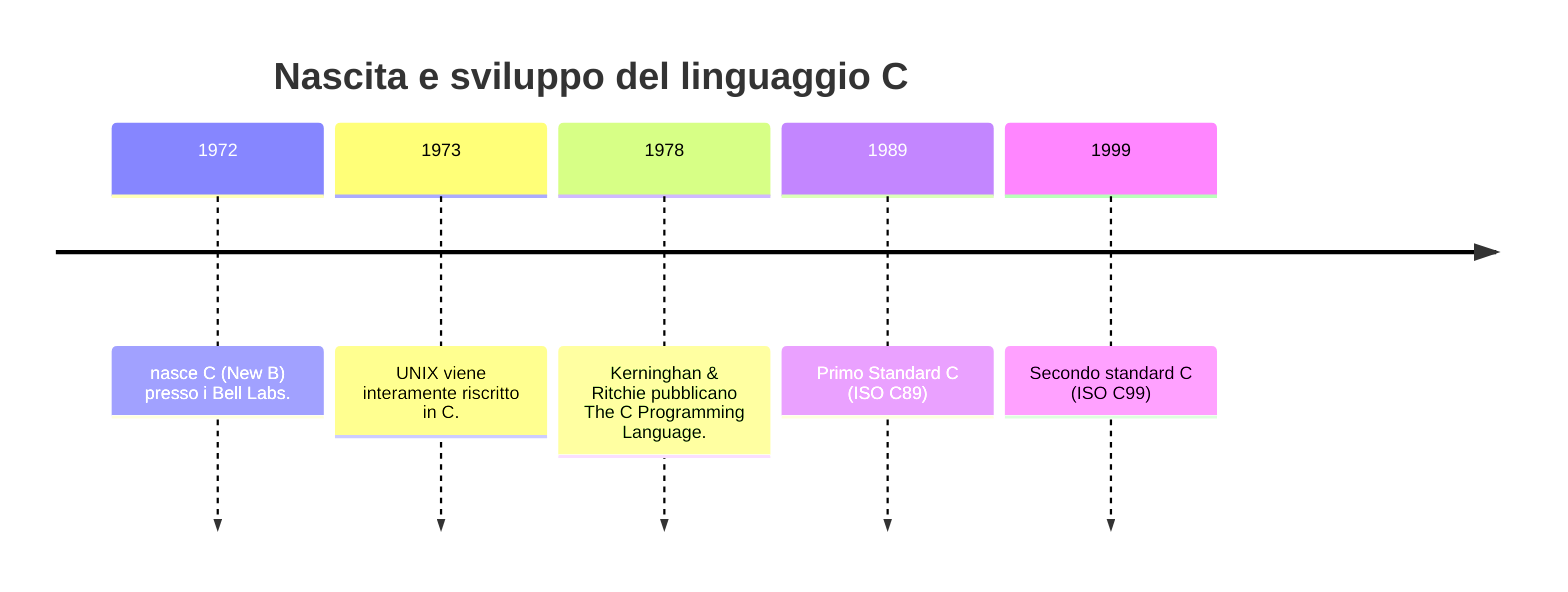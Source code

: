 timeline
    title Nascita e sviluppo del linguaggio C
    1972 : nasce C (New B) presso i Bell Labs.
    1973 : UNIX viene interamente riscritto in C.
    1978 : Kerninghan & Ritchie pubblicano The C Programming Language.
    1989 : Primo Standard C (ISO C89)
    1999 : Secondo standard C (ISO C99)